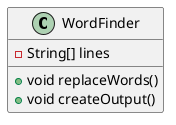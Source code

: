 @startuml
class WordFinder {
    -String[] lines
    +void replaceWords()
    +void createOutput()
}
@enduml